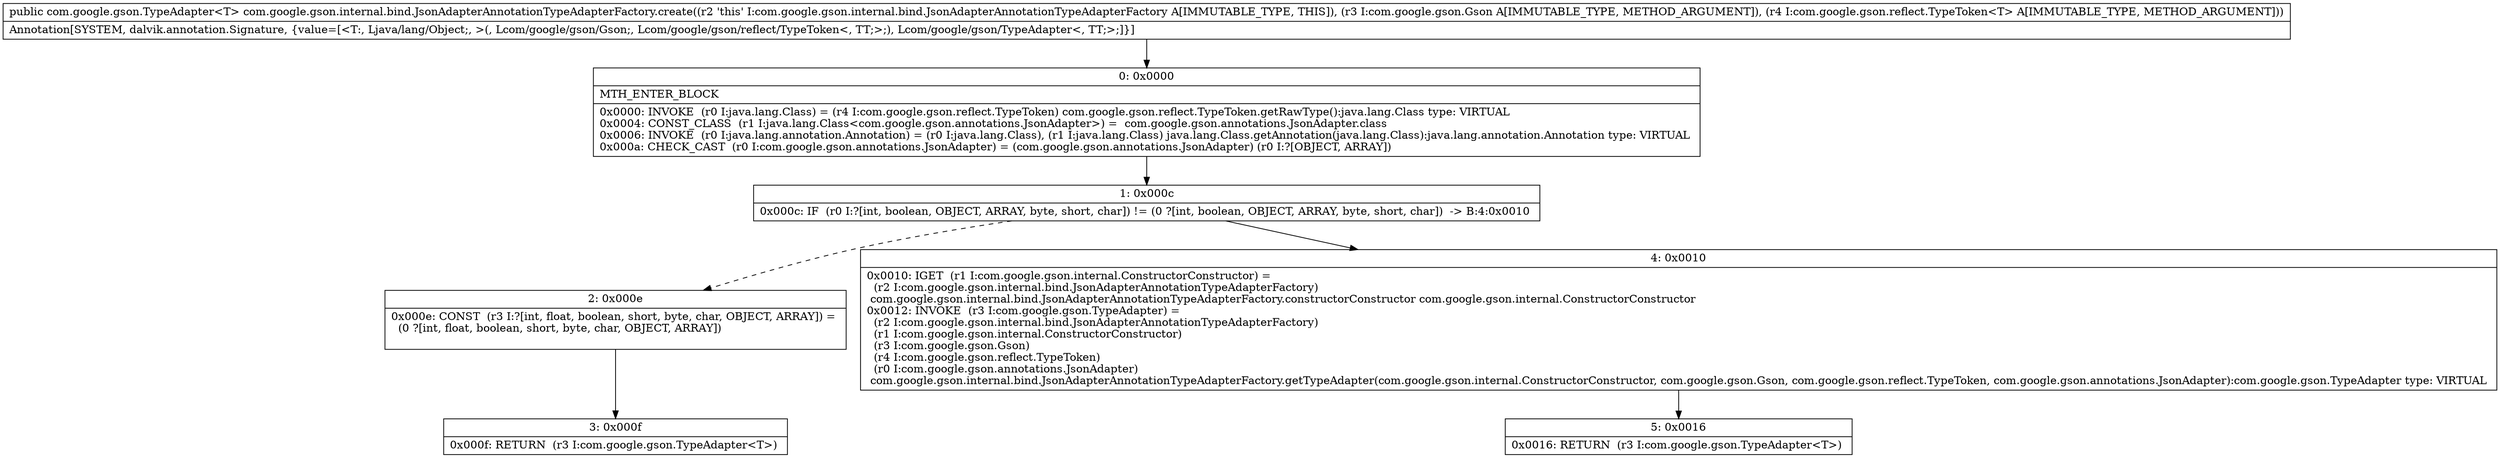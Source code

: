 digraph "CFG forcom.google.gson.internal.bind.JsonAdapterAnnotationTypeAdapterFactory.create(Lcom\/google\/gson\/Gson;Lcom\/google\/gson\/reflect\/TypeToken;)Lcom\/google\/gson\/TypeAdapter;" {
Node_0 [shape=record,label="{0\:\ 0x0000|MTH_ENTER_BLOCK\l|0x0000: INVOKE  (r0 I:java.lang.Class) = (r4 I:com.google.gson.reflect.TypeToken) com.google.gson.reflect.TypeToken.getRawType():java.lang.Class type: VIRTUAL \l0x0004: CONST_CLASS  (r1 I:java.lang.Class\<com.google.gson.annotations.JsonAdapter\>) =  com.google.gson.annotations.JsonAdapter.class \l0x0006: INVOKE  (r0 I:java.lang.annotation.Annotation) = (r0 I:java.lang.Class), (r1 I:java.lang.Class) java.lang.Class.getAnnotation(java.lang.Class):java.lang.annotation.Annotation type: VIRTUAL \l0x000a: CHECK_CAST  (r0 I:com.google.gson.annotations.JsonAdapter) = (com.google.gson.annotations.JsonAdapter) (r0 I:?[OBJECT, ARRAY]) \l}"];
Node_1 [shape=record,label="{1\:\ 0x000c|0x000c: IF  (r0 I:?[int, boolean, OBJECT, ARRAY, byte, short, char]) != (0 ?[int, boolean, OBJECT, ARRAY, byte, short, char])  \-\> B:4:0x0010 \l}"];
Node_2 [shape=record,label="{2\:\ 0x000e|0x000e: CONST  (r3 I:?[int, float, boolean, short, byte, char, OBJECT, ARRAY]) = \l  (0 ?[int, float, boolean, short, byte, char, OBJECT, ARRAY])\l \l}"];
Node_3 [shape=record,label="{3\:\ 0x000f|0x000f: RETURN  (r3 I:com.google.gson.TypeAdapter\<T\>) \l}"];
Node_4 [shape=record,label="{4\:\ 0x0010|0x0010: IGET  (r1 I:com.google.gson.internal.ConstructorConstructor) = \l  (r2 I:com.google.gson.internal.bind.JsonAdapterAnnotationTypeAdapterFactory)\l com.google.gson.internal.bind.JsonAdapterAnnotationTypeAdapterFactory.constructorConstructor com.google.gson.internal.ConstructorConstructor \l0x0012: INVOKE  (r3 I:com.google.gson.TypeAdapter) = \l  (r2 I:com.google.gson.internal.bind.JsonAdapterAnnotationTypeAdapterFactory)\l  (r1 I:com.google.gson.internal.ConstructorConstructor)\l  (r3 I:com.google.gson.Gson)\l  (r4 I:com.google.gson.reflect.TypeToken)\l  (r0 I:com.google.gson.annotations.JsonAdapter)\l com.google.gson.internal.bind.JsonAdapterAnnotationTypeAdapterFactory.getTypeAdapter(com.google.gson.internal.ConstructorConstructor, com.google.gson.Gson, com.google.gson.reflect.TypeToken, com.google.gson.annotations.JsonAdapter):com.google.gson.TypeAdapter type: VIRTUAL \l}"];
Node_5 [shape=record,label="{5\:\ 0x0016|0x0016: RETURN  (r3 I:com.google.gson.TypeAdapter\<T\>) \l}"];
MethodNode[shape=record,label="{public com.google.gson.TypeAdapter\<T\> com.google.gson.internal.bind.JsonAdapterAnnotationTypeAdapterFactory.create((r2 'this' I:com.google.gson.internal.bind.JsonAdapterAnnotationTypeAdapterFactory A[IMMUTABLE_TYPE, THIS]), (r3 I:com.google.gson.Gson A[IMMUTABLE_TYPE, METHOD_ARGUMENT]), (r4 I:com.google.gson.reflect.TypeToken\<T\> A[IMMUTABLE_TYPE, METHOD_ARGUMENT]))  | Annotation[SYSTEM, dalvik.annotation.Signature, \{value=[\<T:, Ljava\/lang\/Object;, \>(, Lcom\/google\/gson\/Gson;, Lcom\/google\/gson\/reflect\/TypeToken\<, TT;\>;), Lcom\/google\/gson\/TypeAdapter\<, TT;\>;]\}]\l}"];
MethodNode -> Node_0;
Node_0 -> Node_1;
Node_1 -> Node_2[style=dashed];
Node_1 -> Node_4;
Node_2 -> Node_3;
Node_4 -> Node_5;
}

